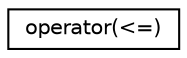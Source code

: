 digraph "Graphical Class Hierarchy"
{
 // INTERACTIVE_SVG=YES
 // LATEX_PDF_SIZE
  edge [fontname="Helvetica",fontsize="10",labelfontname="Helvetica",labelfontsize="10"];
  node [fontname="Helvetica",fontsize="10",shape=record];
  rankdir="LR";
  Node0 [label="operator(\<=)",height=0.2,width=0.4,color="black", fillcolor="white", style="filled",URL="$interfacetime__manager__mod_1_1operator_07_3_0a_08.html",tooltip="Operator override interface for use with time_type."];
}
